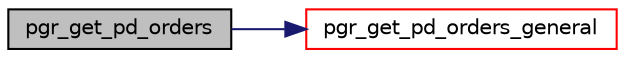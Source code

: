 digraph "pgr_get_pd_orders"
{
  edge [fontname="Helvetica",fontsize="10",labelfontname="Helvetica",labelfontsize="10"];
  node [fontname="Helvetica",fontsize="10",shape=record];
  rankdir="LR";
  Node0 [label="pgr_get_pd_orders",height=0.2,width=0.4,color="black", fillcolor="grey75", style="filled", fontcolor="black"];
  Node0 -> Node1 [color="midnightblue",fontsize="10",style="solid",fontname="Helvetica"];
  Node1 [label="pgr_get_pd_orders_general",height=0.2,width=0.4,color="red", fillcolor="white", style="filled",URL="$orders__input_8c.html#ab3262397da4122ba16c4a04490c075d2"];
}
